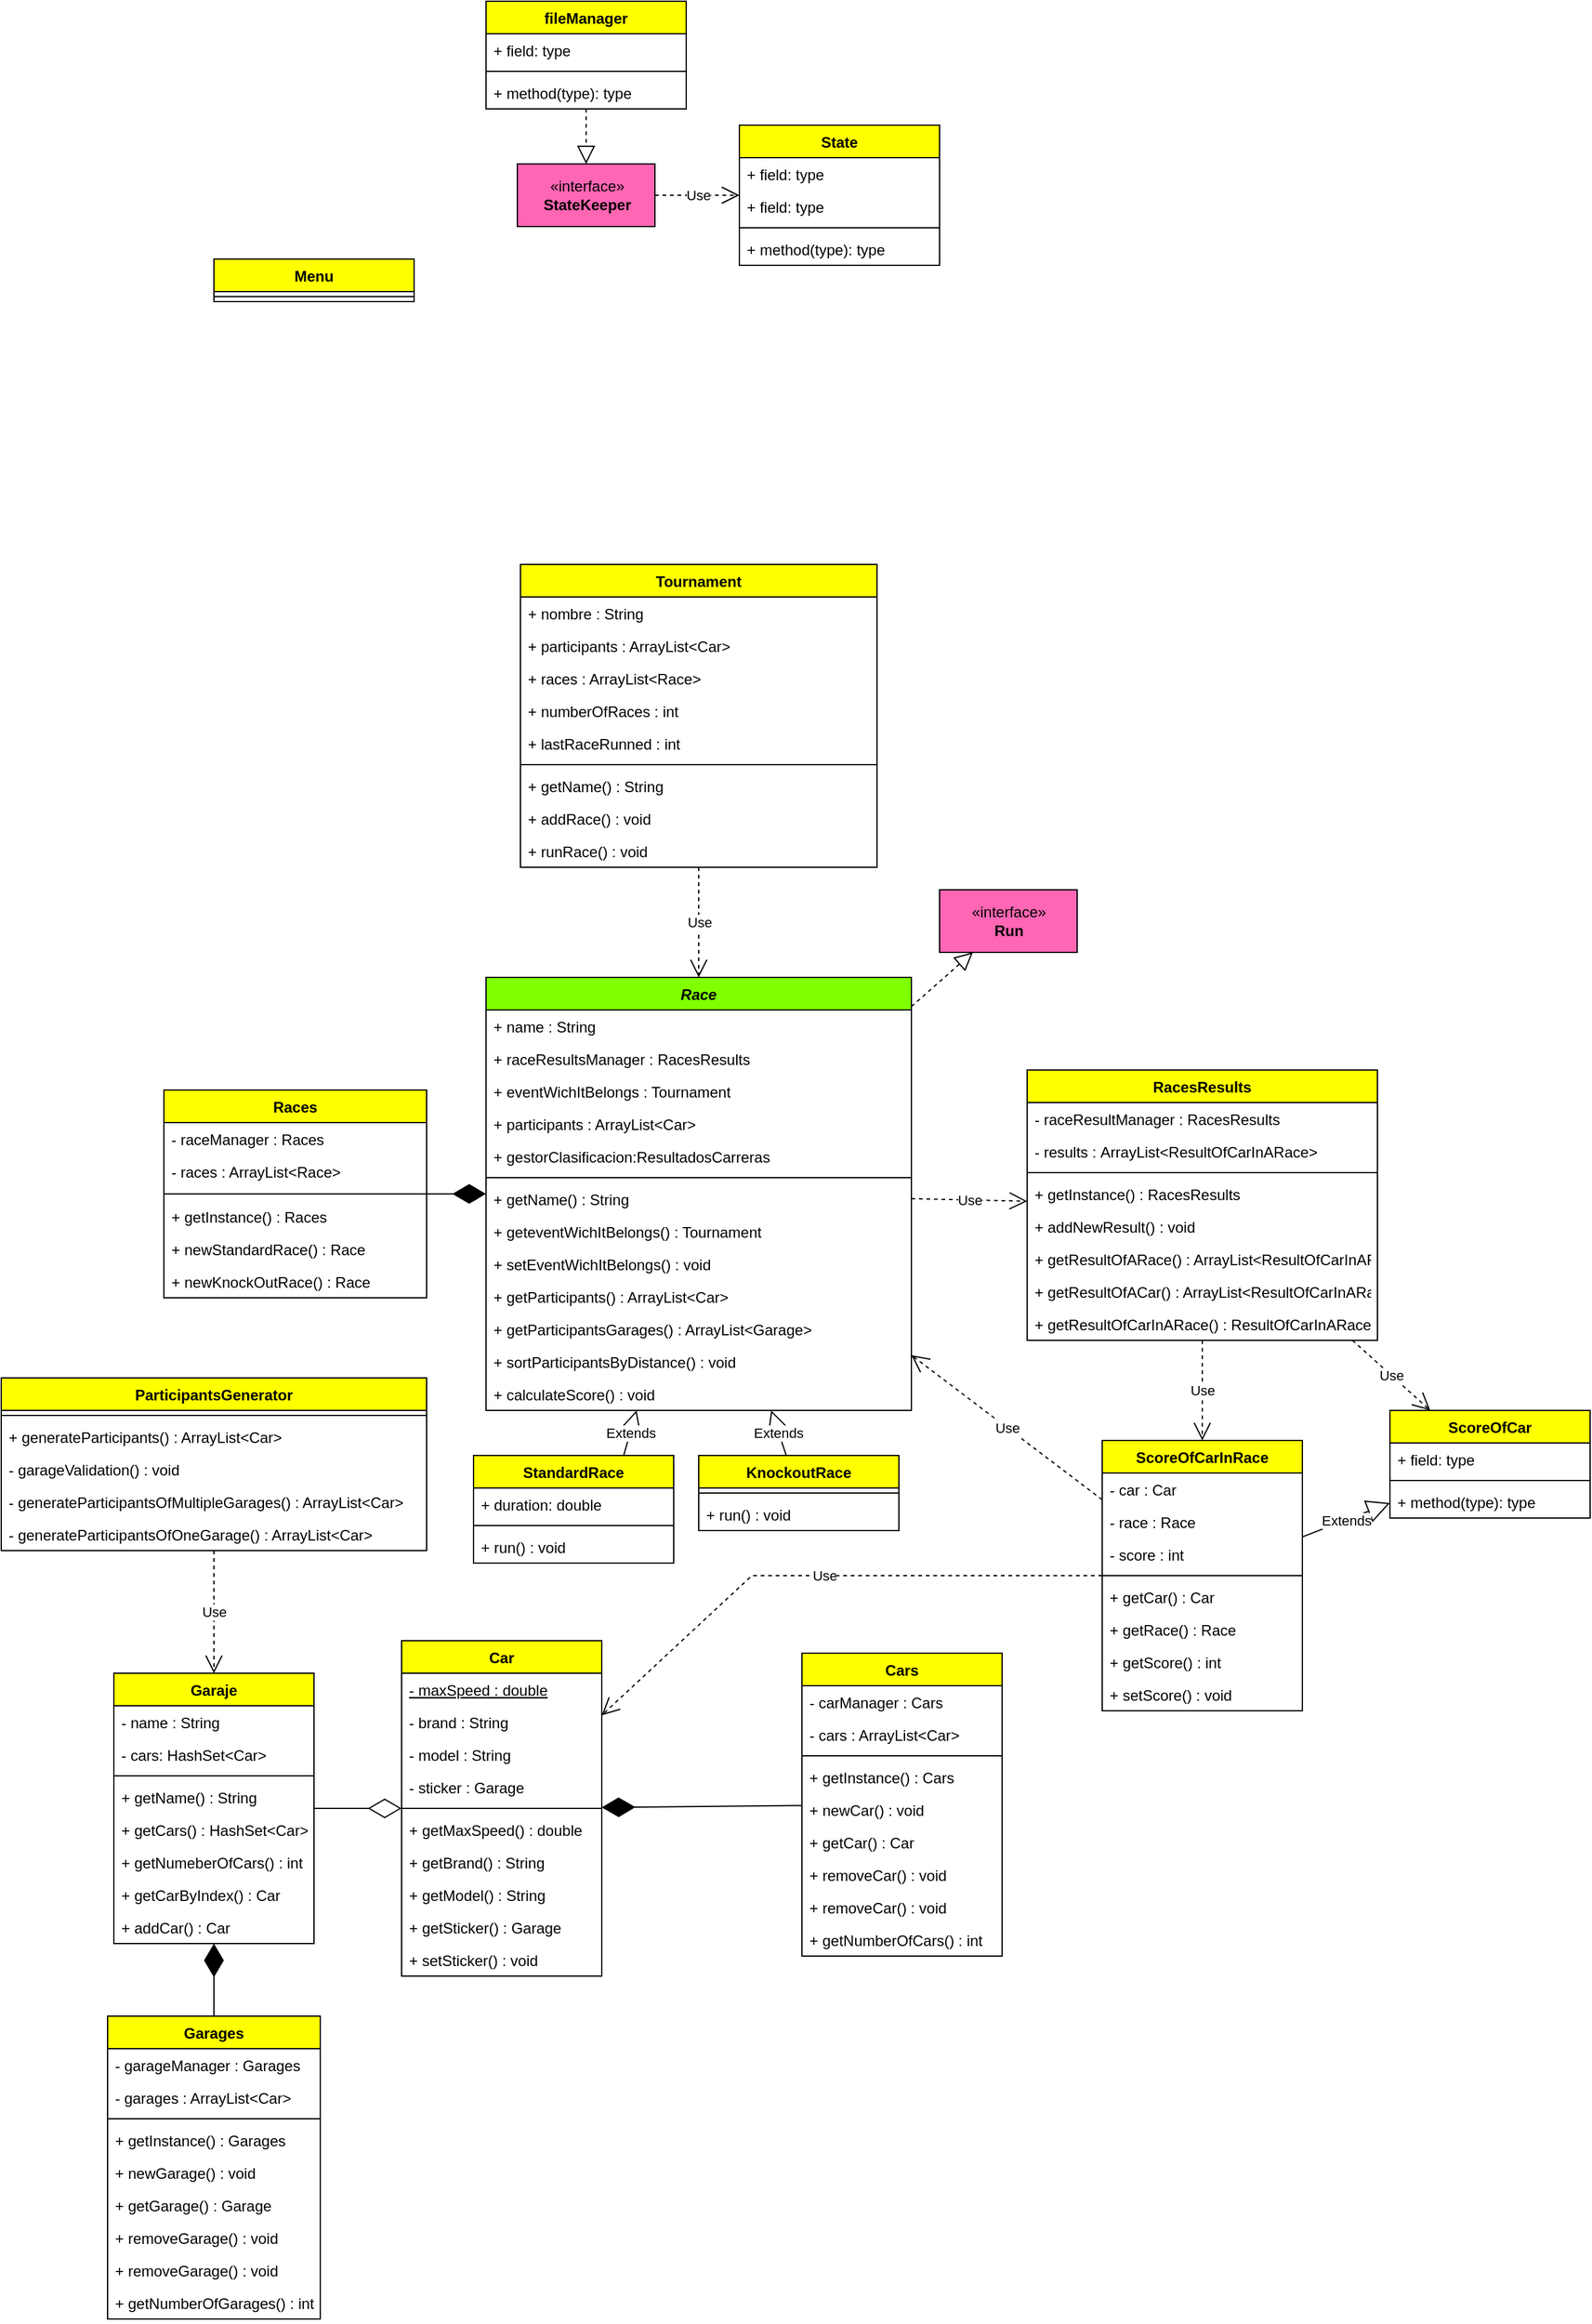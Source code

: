 <mxfile version="17.4.5" type="device"><diagram name="Page-1" id="9f46799a-70d6-7492-0946-bef42562c5a5"><mxGraphModel dx="3620" dy="1275" grid="1" gridSize="10" guides="1" tooltips="1" connect="1" arrows="1" fold="1" page="1" pageScale="1" pageWidth="850" pageHeight="1100" background="none" math="0" shadow="0"><root><mxCell id="0"/><mxCell id="1" parent="0"/><mxCell id="482I30e5uRCD9CE9yHYS-5" value="Car" style="swimlane;fontStyle=1;align=center;verticalAlign=top;childLayout=stackLayout;horizontal=1;startSize=26;horizontalStack=0;resizeParent=1;resizeParentMax=0;resizeLast=0;collapsible=1;marginBottom=0;fillColor=#FFFF00;" parent="1" vertex="1"><mxGeometry x="230" y="1340" width="160" height="268" as="geometry"/></mxCell><mxCell id="ZxIhWG7YRDOu6OJ5l4BX-40" value="- maxSpeed : double" style="text;strokeColor=none;fillColor=none;align=left;verticalAlign=top;spacingLeft=4;spacingRight=4;overflow=hidden;rotatable=0;points=[[0,0.5],[1,0.5]];portConstraint=eastwest;fontStyle=4" parent="482I30e5uRCD9CE9yHYS-5" vertex="1"><mxGeometry y="26" width="160" height="26" as="geometry"/></mxCell><mxCell id="482I30e5uRCD9CE9yHYS-6" value="- brand : String" style="text;strokeColor=none;fillColor=none;align=left;verticalAlign=top;spacingLeft=4;spacingRight=4;overflow=hidden;rotatable=0;points=[[0,0.5],[1,0.5]];portConstraint=eastwest;" parent="482I30e5uRCD9CE9yHYS-5" vertex="1"><mxGeometry y="52" width="160" height="26" as="geometry"/></mxCell><mxCell id="482I30e5uRCD9CE9yHYS-10" value="- model : String" style="text;strokeColor=none;fillColor=none;align=left;verticalAlign=top;spacingLeft=4;spacingRight=4;overflow=hidden;rotatable=0;points=[[0,0.5],[1,0.5]];portConstraint=eastwest;" parent="482I30e5uRCD9CE9yHYS-5" vertex="1"><mxGeometry y="78" width="160" height="26" as="geometry"/></mxCell><mxCell id="482I30e5uRCD9CE9yHYS-13" value="- sticker : Garage" style="text;strokeColor=none;fillColor=none;align=left;verticalAlign=top;spacingLeft=4;spacingRight=4;overflow=hidden;rotatable=0;points=[[0,0.5],[1,0.5]];portConstraint=eastwest;" parent="482I30e5uRCD9CE9yHYS-5" vertex="1"><mxGeometry y="104" width="160" height="26" as="geometry"/></mxCell><mxCell id="482I30e5uRCD9CE9yHYS-7" value="" style="line;strokeWidth=1;fillColor=none;align=left;verticalAlign=middle;spacingTop=-1;spacingLeft=3;spacingRight=3;rotatable=0;labelPosition=right;points=[];portConstraint=eastwest;" parent="482I30e5uRCD9CE9yHYS-5" vertex="1"><mxGeometry y="130" width="160" height="8" as="geometry"/></mxCell><mxCell id="482I30e5uRCD9CE9yHYS-8" value="+ getMaxSpeed() : double" style="text;strokeColor=none;fillColor=none;align=left;verticalAlign=top;spacingLeft=4;spacingRight=4;overflow=hidden;rotatable=0;points=[[0,0.5],[1,0.5]];portConstraint=eastwest;" parent="482I30e5uRCD9CE9yHYS-5" vertex="1"><mxGeometry y="138" width="160" height="26" as="geometry"/></mxCell><mxCell id="ZxIhWG7YRDOu6OJ5l4BX-43" value="+ getBrand() : String" style="text;strokeColor=none;fillColor=none;align=left;verticalAlign=top;spacingLeft=4;spacingRight=4;overflow=hidden;rotatable=0;points=[[0,0.5],[1,0.5]];portConstraint=eastwest;" parent="482I30e5uRCD9CE9yHYS-5" vertex="1"><mxGeometry y="164" width="160" height="26" as="geometry"/></mxCell><mxCell id="ZxIhWG7YRDOu6OJ5l4BX-44" value="+ getModel() : String" style="text;strokeColor=none;fillColor=none;align=left;verticalAlign=top;spacingLeft=4;spacingRight=4;overflow=hidden;rotatable=0;points=[[0,0.5],[1,0.5]];portConstraint=eastwest;" parent="482I30e5uRCD9CE9yHYS-5" vertex="1"><mxGeometry y="190" width="160" height="26" as="geometry"/></mxCell><mxCell id="ZxIhWG7YRDOu6OJ5l4BX-42" value="+ getSticker() : Garage" style="text;strokeColor=none;fillColor=none;align=left;verticalAlign=top;spacingLeft=4;spacingRight=4;overflow=hidden;rotatable=0;points=[[0,0.5],[1,0.5]];portConstraint=eastwest;" parent="482I30e5uRCD9CE9yHYS-5" vertex="1"><mxGeometry y="216" width="160" height="26" as="geometry"/></mxCell><mxCell id="ZxIhWG7YRDOu6OJ5l4BX-41" value="+ setSticker() : void" style="text;strokeColor=none;fillColor=none;align=left;verticalAlign=top;spacingLeft=4;spacingRight=4;overflow=hidden;rotatable=0;points=[[0,0.5],[1,0.5]];portConstraint=eastwest;" parent="482I30e5uRCD9CE9yHYS-5" vertex="1"><mxGeometry y="242" width="160" height="26" as="geometry"/></mxCell><mxCell id="482I30e5uRCD9CE9yHYS-14" value="Garaje" style="swimlane;fontStyle=1;align=center;verticalAlign=top;childLayout=stackLayout;horizontal=1;startSize=26;horizontalStack=0;resizeParent=1;resizeParentMax=0;resizeLast=0;collapsible=1;marginBottom=0;fillColor=#FFFF00;" parent="1" vertex="1"><mxGeometry y="1366" width="160" height="216" as="geometry"/></mxCell><mxCell id="482I30e5uRCD9CE9yHYS-15" value="- name : String" style="text;strokeColor=none;fillColor=none;align=left;verticalAlign=top;spacingLeft=4;spacingRight=4;overflow=hidden;rotatable=0;points=[[0,0.5],[1,0.5]];portConstraint=eastwest;" parent="482I30e5uRCD9CE9yHYS-14" vertex="1"><mxGeometry y="26" width="160" height="26" as="geometry"/></mxCell><mxCell id="482I30e5uRCD9CE9yHYS-18" value="- cars: HashSet&lt;Car&gt;" style="text;strokeColor=none;fillColor=none;align=left;verticalAlign=top;spacingLeft=4;spacingRight=4;overflow=hidden;rotatable=0;points=[[0,0.5],[1,0.5]];portConstraint=eastwest;" parent="482I30e5uRCD9CE9yHYS-14" vertex="1"><mxGeometry y="52" width="160" height="26" as="geometry"/></mxCell><mxCell id="482I30e5uRCD9CE9yHYS-16" value="" style="line;strokeWidth=1;fillColor=none;align=left;verticalAlign=middle;spacingTop=-1;spacingLeft=3;spacingRight=3;rotatable=0;labelPosition=right;points=[];portConstraint=eastwest;" parent="482I30e5uRCD9CE9yHYS-14" vertex="1"><mxGeometry y="78" width="160" height="8" as="geometry"/></mxCell><mxCell id="482I30e5uRCD9CE9yHYS-17" value="+ getName() : String" style="text;strokeColor=none;fillColor=none;align=left;verticalAlign=top;spacingLeft=4;spacingRight=4;overflow=hidden;rotatable=0;points=[[0,0.5],[1,0.5]];portConstraint=eastwest;" parent="482I30e5uRCD9CE9yHYS-14" vertex="1"><mxGeometry y="86" width="160" height="26" as="geometry"/></mxCell><mxCell id="ZxIhWG7YRDOu6OJ5l4BX-46" value="+ getCars() : HashSet&lt;Car&gt;" style="text;strokeColor=none;fillColor=none;align=left;verticalAlign=top;spacingLeft=4;spacingRight=4;overflow=hidden;rotatable=0;points=[[0,0.5],[1,0.5]];portConstraint=eastwest;" parent="482I30e5uRCD9CE9yHYS-14" vertex="1"><mxGeometry y="112" width="160" height="26" as="geometry"/></mxCell><mxCell id="ZxIhWG7YRDOu6OJ5l4BX-48" value="+ getNumeberOfCars() : int" style="text;strokeColor=none;fillColor=none;align=left;verticalAlign=top;spacingLeft=4;spacingRight=4;overflow=hidden;rotatable=0;points=[[0,0.5],[1,0.5]];portConstraint=eastwest;" parent="482I30e5uRCD9CE9yHYS-14" vertex="1"><mxGeometry y="138" width="160" height="26" as="geometry"/></mxCell><mxCell id="ZxIhWG7YRDOu6OJ5l4BX-47" value="+ getCarByIndex() : Car" style="text;strokeColor=none;fillColor=none;align=left;verticalAlign=top;spacingLeft=4;spacingRight=4;overflow=hidden;rotatable=0;points=[[0,0.5],[1,0.5]];portConstraint=eastwest;" parent="482I30e5uRCD9CE9yHYS-14" vertex="1"><mxGeometry y="164" width="160" height="26" as="geometry"/></mxCell><mxCell id="ZxIhWG7YRDOu6OJ5l4BX-45" value="+ addCar() : Car" style="text;strokeColor=none;fillColor=none;align=left;verticalAlign=top;spacingLeft=4;spacingRight=4;overflow=hidden;rotatable=0;points=[[0,0.5],[1,0.5]];portConstraint=eastwest;" parent="482I30e5uRCD9CE9yHYS-14" vertex="1"><mxGeometry y="190" width="160" height="26" as="geometry"/></mxCell><mxCell id="482I30e5uRCD9CE9yHYS-23" value="Tournament" style="swimlane;fontStyle=1;align=center;verticalAlign=top;childLayout=stackLayout;horizontal=1;startSize=26;horizontalStack=0;resizeParent=1;resizeParentMax=0;resizeLast=0;collapsible=1;marginBottom=0;fillColor=#FFFF00;" parent="1" vertex="1"><mxGeometry x="325" y="480" width="285" height="242" as="geometry"><mxRectangle x="170" y="300" width="70" height="26" as="alternateBounds"/></mxGeometry></mxCell><mxCell id="482I30e5uRCD9CE9yHYS-24" value="+ nombre : String" style="text;strokeColor=none;fillColor=none;align=left;verticalAlign=top;spacingLeft=4;spacingRight=4;overflow=hidden;rotatable=0;points=[[0,0.5],[1,0.5]];portConstraint=eastwest;" parent="482I30e5uRCD9CE9yHYS-23" vertex="1"><mxGeometry y="26" width="285" height="26" as="geometry"/></mxCell><mxCell id="F-Wqj-1XcZ0HgV9-wXlC-21" value="+ participants : ArrayList&lt;Car&gt;" style="text;strokeColor=none;fillColor=none;align=left;verticalAlign=top;spacingLeft=4;spacingRight=4;overflow=hidden;rotatable=0;points=[[0,0.5],[1,0.5]];portConstraint=eastwest;" parent="482I30e5uRCD9CE9yHYS-23" vertex="1"><mxGeometry y="52" width="285" height="26" as="geometry"/></mxCell><mxCell id="482I30e5uRCD9CE9yHYS-27" value="+ races : ArrayList&lt;Race&gt;" style="text;strokeColor=none;fillColor=none;align=left;verticalAlign=top;spacingLeft=4;spacingRight=4;overflow=hidden;rotatable=0;points=[[0,0.5],[1,0.5]];portConstraint=eastwest;" parent="482I30e5uRCD9CE9yHYS-23" vertex="1"><mxGeometry y="78" width="285" height="26" as="geometry"/></mxCell><mxCell id="482I30e5uRCD9CE9yHYS-36" value="+ numberOfRaces : int" style="text;strokeColor=none;fillColor=none;align=left;verticalAlign=top;spacingLeft=4;spacingRight=4;overflow=hidden;rotatable=0;points=[[0,0.5],[1,0.5]];portConstraint=eastwest;" parent="482I30e5uRCD9CE9yHYS-23" vertex="1"><mxGeometry y="104" width="285" height="26" as="geometry"/></mxCell><mxCell id="ZxIhWG7YRDOu6OJ5l4BX-8" value="+ lastRaceRunned : int" style="text;strokeColor=none;fillColor=none;align=left;verticalAlign=top;spacingLeft=4;spacingRight=4;overflow=hidden;rotatable=0;points=[[0,0.5],[1,0.5]];portConstraint=eastwest;" parent="482I30e5uRCD9CE9yHYS-23" vertex="1"><mxGeometry y="130" width="285" height="26" as="geometry"/></mxCell><mxCell id="482I30e5uRCD9CE9yHYS-25" value="" style="line;strokeWidth=1;fillColor=none;align=left;verticalAlign=middle;spacingTop=-1;spacingLeft=3;spacingRight=3;rotatable=0;labelPosition=right;points=[];portConstraint=eastwest;" parent="482I30e5uRCD9CE9yHYS-23" vertex="1"><mxGeometry y="156" width="285" height="8" as="geometry"/></mxCell><mxCell id="482I30e5uRCD9CE9yHYS-26" value="+ getName() : String" style="text;strokeColor=none;fillColor=none;align=left;verticalAlign=top;spacingLeft=4;spacingRight=4;overflow=hidden;rotatable=0;points=[[0,0.5],[1,0.5]];portConstraint=eastwest;" parent="482I30e5uRCD9CE9yHYS-23" vertex="1"><mxGeometry y="164" width="285" height="26" as="geometry"/></mxCell><mxCell id="ZxIhWG7YRDOu6OJ5l4BX-4" value="+ addRace() : void" style="text;strokeColor=none;fillColor=none;align=left;verticalAlign=top;spacingLeft=4;spacingRight=4;overflow=hidden;rotatable=0;points=[[0,0.5],[1,0.5]];portConstraint=eastwest;" parent="482I30e5uRCD9CE9yHYS-23" vertex="1"><mxGeometry y="190" width="285" height="26" as="geometry"/></mxCell><mxCell id="ZxIhWG7YRDOu6OJ5l4BX-5" value="+ runRace() : void" style="text;strokeColor=none;fillColor=none;align=left;verticalAlign=top;spacingLeft=4;spacingRight=4;overflow=hidden;rotatable=0;points=[[0,0.5],[1,0.5]];portConstraint=eastwest;" parent="482I30e5uRCD9CE9yHYS-23" vertex="1"><mxGeometry y="216" width="285" height="26" as="geometry"/></mxCell><mxCell id="482I30e5uRCD9CE9yHYS-31" value="" style="endArrow=diamondThin;endFill=0;endSize=24;html=1;rounded=0;" parent="1" source="482I30e5uRCD9CE9yHYS-14" target="482I30e5uRCD9CE9yHYS-5" edge="1"><mxGeometry width="160" relative="1" as="geometry"><mxPoint x="185" y="1364" as="sourcePoint"/><mxPoint x="345" y="1364" as="targetPoint"/></mxGeometry></mxCell><mxCell id="482I30e5uRCD9CE9yHYS-32" value="Race" style="swimlane;fontStyle=3;align=center;verticalAlign=top;childLayout=stackLayout;horizontal=1;startSize=26;horizontalStack=0;resizeParent=1;resizeParentMax=0;resizeLast=0;collapsible=1;marginBottom=0;fillColor=#80FF00;" parent="1" vertex="1"><mxGeometry x="297.5" y="810" width="340" height="346" as="geometry"/></mxCell><mxCell id="482I30e5uRCD9CE9yHYS-33" value="+ name : String" style="text;strokeColor=none;fillColor=none;align=left;verticalAlign=top;spacingLeft=4;spacingRight=4;overflow=hidden;rotatable=0;points=[[0,0.5],[1,0.5]];portConstraint=eastwest;" parent="482I30e5uRCD9CE9yHYS-32" vertex="1"><mxGeometry y="26" width="340" height="26" as="geometry"/></mxCell><mxCell id="ZxIhWG7YRDOu6OJ5l4BX-10" value="+ raceResultsManager : RacesResults" style="text;strokeColor=none;fillColor=none;align=left;verticalAlign=top;spacingLeft=4;spacingRight=4;overflow=hidden;rotatable=0;points=[[0,0.5],[1,0.5]];portConstraint=eastwest;" parent="482I30e5uRCD9CE9yHYS-32" vertex="1"><mxGeometry y="52" width="340" height="26" as="geometry"/></mxCell><mxCell id="F-Wqj-1XcZ0HgV9-wXlC-32" value="+ eventWichItBelongs : Tournament" style="text;strokeColor=none;fillColor=none;align=left;verticalAlign=top;spacingLeft=4;spacingRight=4;overflow=hidden;rotatable=0;points=[[0,0.5],[1,0.5]];portConstraint=eastwest;" parent="482I30e5uRCD9CE9yHYS-32" vertex="1"><mxGeometry y="78" width="340" height="26" as="geometry"/></mxCell><mxCell id="ZxIhWG7YRDOu6OJ5l4BX-9" value="+ participants : ArrayList&lt;Car&gt;" style="text;strokeColor=none;fillColor=none;align=left;verticalAlign=top;spacingLeft=4;spacingRight=4;overflow=hidden;rotatable=0;points=[[0,0.5],[1,0.5]];portConstraint=eastwest;" parent="482I30e5uRCD9CE9yHYS-32" vertex="1"><mxGeometry y="104" width="340" height="26" as="geometry"/></mxCell><mxCell id="482I30e5uRCD9CE9yHYS-38" value="+ gestorClasificacion:ResultadosCarreras" style="text;strokeColor=none;fillColor=none;align=left;verticalAlign=top;spacingLeft=4;spacingRight=4;overflow=hidden;rotatable=0;points=[[0,0.5],[1,0.5]];portConstraint=eastwest;" parent="482I30e5uRCD9CE9yHYS-32" vertex="1"><mxGeometry y="130" width="340" height="26" as="geometry"/></mxCell><mxCell id="482I30e5uRCD9CE9yHYS-34" value="" style="line;strokeWidth=1;fillColor=none;align=left;verticalAlign=middle;spacingTop=-1;spacingLeft=3;spacingRight=3;rotatable=0;labelPosition=right;points=[];portConstraint=eastwest;" parent="482I30e5uRCD9CE9yHYS-32" vertex="1"><mxGeometry y="156" width="340" height="8" as="geometry"/></mxCell><mxCell id="ZxIhWG7YRDOu6OJ5l4BX-15" value="+ getName() : String" style="text;strokeColor=none;fillColor=none;align=left;verticalAlign=top;spacingLeft=4;spacingRight=4;overflow=hidden;rotatable=0;points=[[0,0.5],[1,0.5]];portConstraint=eastwest;" parent="482I30e5uRCD9CE9yHYS-32" vertex="1"><mxGeometry y="164" width="340" height="26" as="geometry"/></mxCell><mxCell id="482I30e5uRCD9CE9yHYS-35" value="+ geteventWichItBelongs() : Tournament" style="text;strokeColor=none;fillColor=none;align=left;verticalAlign=top;spacingLeft=4;spacingRight=4;overflow=hidden;rotatable=0;points=[[0,0.5],[1,0.5]];portConstraint=eastwest;" parent="482I30e5uRCD9CE9yHYS-32" vertex="1"><mxGeometry y="190" width="340" height="26" as="geometry"/></mxCell><mxCell id="ZxIhWG7YRDOu6OJ5l4BX-14" value="+ setEventWichItBelongs() : void" style="text;strokeColor=none;fillColor=none;align=left;verticalAlign=top;spacingLeft=4;spacingRight=4;overflow=hidden;rotatable=0;points=[[0,0.5],[1,0.5]];portConstraint=eastwest;" parent="482I30e5uRCD9CE9yHYS-32" vertex="1"><mxGeometry y="216" width="340" height="26" as="geometry"/></mxCell><mxCell id="Mdgu1siWDyCMY9cwynAu-4" value="+ getParticipants() : ArrayList&lt;Car&gt;" style="text;strokeColor=none;fillColor=none;align=left;verticalAlign=top;spacingLeft=4;spacingRight=4;overflow=hidden;rotatable=0;points=[[0,0.5],[1,0.5]];portConstraint=eastwest;" parent="482I30e5uRCD9CE9yHYS-32" vertex="1"><mxGeometry y="242" width="340" height="26" as="geometry"/></mxCell><mxCell id="ZxIhWG7YRDOu6OJ5l4BX-13" value="+ getParticipantsGarages() : ArrayList&lt;Garage&gt;" style="text;strokeColor=none;fillColor=none;align=left;verticalAlign=top;spacingLeft=4;spacingRight=4;overflow=hidden;rotatable=0;points=[[0,0.5],[1,0.5]];portConstraint=eastwest;" parent="482I30e5uRCD9CE9yHYS-32" vertex="1"><mxGeometry y="268" width="340" height="26" as="geometry"/></mxCell><mxCell id="ejD7JWQBDg0ydVt0b9R--1" value="+ sortParticipantsByDistance() : void" style="text;strokeColor=none;fillColor=none;align=left;verticalAlign=top;spacingLeft=4;spacingRight=4;overflow=hidden;rotatable=0;points=[[0,0.5],[1,0.5]];portConstraint=eastwest;" parent="482I30e5uRCD9CE9yHYS-32" vertex="1"><mxGeometry y="294" width="340" height="26" as="geometry"/></mxCell><mxCell id="ejD7JWQBDg0ydVt0b9R--2" value="+ calculateScore() : void" style="text;strokeColor=none;fillColor=none;align=left;verticalAlign=top;spacingLeft=4;spacingRight=4;overflow=hidden;rotatable=0;points=[[0,0.5],[1,0.5]];portConstraint=eastwest;" parent="482I30e5uRCD9CE9yHYS-32" vertex="1"><mxGeometry y="320" width="340" height="26" as="geometry"/></mxCell><mxCell id="482I30e5uRCD9CE9yHYS-59" value="«interface»&lt;br&gt;&lt;b&gt;StateKeeper&lt;/b&gt;" style="html=1;fillColor=#FF66B3;" parent="1" vertex="1"><mxGeometry x="322.5" y="160" width="110" height="50" as="geometry"/></mxCell><mxCell id="482I30e5uRCD9CE9yHYS-64" value="fileManager" style="swimlane;fontStyle=1;align=center;verticalAlign=top;childLayout=stackLayout;horizontal=1;startSize=26;horizontalStack=0;resizeParent=1;resizeParentMax=0;resizeLast=0;collapsible=1;marginBottom=0;fillColor=#FFFF00;" parent="1" vertex="1"><mxGeometry x="297.5" y="30" width="160" height="86" as="geometry"/></mxCell><mxCell id="482I30e5uRCD9CE9yHYS-65" value="+ field: type" style="text;strokeColor=none;fillColor=none;align=left;verticalAlign=top;spacingLeft=4;spacingRight=4;overflow=hidden;rotatable=0;points=[[0,0.5],[1,0.5]];portConstraint=eastwest;" parent="482I30e5uRCD9CE9yHYS-64" vertex="1"><mxGeometry y="26" width="160" height="26" as="geometry"/></mxCell><mxCell id="482I30e5uRCD9CE9yHYS-66" value="" style="line;strokeWidth=1;fillColor=none;align=left;verticalAlign=middle;spacingTop=-1;spacingLeft=3;spacingRight=3;rotatable=0;labelPosition=right;points=[];portConstraint=eastwest;" parent="482I30e5uRCD9CE9yHYS-64" vertex="1"><mxGeometry y="52" width="160" height="8" as="geometry"/></mxCell><mxCell id="482I30e5uRCD9CE9yHYS-67" value="+ method(type): type" style="text;strokeColor=none;fillColor=none;align=left;verticalAlign=top;spacingLeft=4;spacingRight=4;overflow=hidden;rotatable=0;points=[[0,0.5],[1,0.5]];portConstraint=eastwest;" parent="482I30e5uRCD9CE9yHYS-64" vertex="1"><mxGeometry y="60" width="160" height="26" as="geometry"/></mxCell><mxCell id="482I30e5uRCD9CE9yHYS-80" value="KnockoutRace" style="swimlane;fontStyle=1;align=center;verticalAlign=top;childLayout=stackLayout;horizontal=1;startSize=26;horizontalStack=0;resizeParent=1;resizeParentMax=0;resizeLast=0;collapsible=1;marginBottom=0;fillColor=#FFFF00;" parent="1" vertex="1"><mxGeometry x="467.5" y="1192" width="160" height="60" as="geometry"/></mxCell><mxCell id="482I30e5uRCD9CE9yHYS-82" value="" style="line;strokeWidth=1;fillColor=none;align=left;verticalAlign=middle;spacingTop=-1;spacingLeft=3;spacingRight=3;rotatable=0;labelPosition=right;points=[];portConstraint=eastwest;" parent="482I30e5uRCD9CE9yHYS-80" vertex="1"><mxGeometry y="26" width="160" height="8" as="geometry"/></mxCell><mxCell id="482I30e5uRCD9CE9yHYS-92" value="+ run() : void" style="text;strokeColor=none;fillColor=none;align=left;verticalAlign=top;spacingLeft=4;spacingRight=4;overflow=hidden;rotatable=0;points=[[0,0.5],[1,0.5]];portConstraint=eastwest;" parent="482I30e5uRCD9CE9yHYS-80" vertex="1"><mxGeometry y="34" width="160" height="26" as="geometry"/></mxCell><mxCell id="482I30e5uRCD9CE9yHYS-84" value="StandardRace" style="swimlane;fontStyle=1;align=center;verticalAlign=top;childLayout=stackLayout;horizontal=1;startSize=26;horizontalStack=0;resizeParent=1;resizeParentMax=0;resizeLast=0;collapsible=1;marginBottom=0;fillColor=#FFFF00;" parent="1" vertex="1"><mxGeometry x="287.5" y="1192" width="160" height="86" as="geometry"/></mxCell><mxCell id="ZxIhWG7YRDOu6OJ5l4BX-16" value="+ duration: double" style="text;strokeColor=none;fillColor=none;align=left;verticalAlign=top;spacingLeft=4;spacingRight=4;overflow=hidden;rotatable=0;points=[[0,0.5],[1,0.5]];portConstraint=eastwest;" parent="482I30e5uRCD9CE9yHYS-84" vertex="1"><mxGeometry y="26" width="160" height="26" as="geometry"/></mxCell><mxCell id="482I30e5uRCD9CE9yHYS-86" value="" style="line;strokeWidth=1;fillColor=none;align=left;verticalAlign=middle;spacingTop=-1;spacingLeft=3;spacingRight=3;rotatable=0;labelPosition=right;points=[];portConstraint=eastwest;" parent="482I30e5uRCD9CE9yHYS-84" vertex="1"><mxGeometry y="52" width="160" height="8" as="geometry"/></mxCell><mxCell id="482I30e5uRCD9CE9yHYS-91" value="+ run() : void" style="text;strokeColor=none;fillColor=none;align=left;verticalAlign=top;spacingLeft=4;spacingRight=4;overflow=hidden;rotatable=0;points=[[0,0.5],[1,0.5]];portConstraint=eastwest;" parent="482I30e5uRCD9CE9yHYS-84" vertex="1"><mxGeometry y="60" width="160" height="26" as="geometry"/></mxCell><mxCell id="482I30e5uRCD9CE9yHYS-88" value="Extends" style="endArrow=block;endSize=16;endFill=0;html=1;rounded=0;exitX=0.75;exitY=0;exitDx=0;exitDy=0;" parent="1" source="482I30e5uRCD9CE9yHYS-84" target="482I30e5uRCD9CE9yHYS-32" edge="1"><mxGeometry width="160" relative="1" as="geometry"><mxPoint x="605" y="1332" as="sourcePoint"/><mxPoint x="390.5" y="1180" as="targetPoint"/></mxGeometry></mxCell><mxCell id="482I30e5uRCD9CE9yHYS-89" value="Extends" style="endArrow=block;endSize=16;endFill=0;html=1;rounded=0;" parent="1" source="482I30e5uRCD9CE9yHYS-80" target="482I30e5uRCD9CE9yHYS-32" edge="1"><mxGeometry width="160" relative="1" as="geometry"><mxPoint x="275" y="1292" as="sourcePoint"/><mxPoint x="501.2" y="1180" as="targetPoint"/></mxGeometry></mxCell><mxCell id="vS4q9iZGlOzv-MS9dgwE-6" value="State" style="swimlane;fontStyle=1;align=center;verticalAlign=top;childLayout=stackLayout;horizontal=1;startSize=26;horizontalStack=0;resizeParent=1;resizeParentMax=0;resizeLast=0;collapsible=1;marginBottom=0;fillColor=#FFFF00;" parent="1" vertex="1"><mxGeometry x="500" y="129" width="160" height="112" as="geometry"/></mxCell><mxCell id="ZGBHu38w_hIntVFxryoR-3" value="+ field: type" style="text;strokeColor=none;fillColor=none;align=left;verticalAlign=top;spacingLeft=4;spacingRight=4;overflow=hidden;rotatable=0;points=[[0,0.5],[1,0.5]];portConstraint=eastwest;" parent="vS4q9iZGlOzv-MS9dgwE-6" vertex="1"><mxGeometry y="26" width="160" height="26" as="geometry"/></mxCell><mxCell id="vS4q9iZGlOzv-MS9dgwE-7" value="+ field: type" style="text;strokeColor=none;fillColor=none;align=left;verticalAlign=top;spacingLeft=4;spacingRight=4;overflow=hidden;rotatable=0;points=[[0,0.5],[1,0.5]];portConstraint=eastwest;" parent="vS4q9iZGlOzv-MS9dgwE-6" vertex="1"><mxGeometry y="52" width="160" height="26" as="geometry"/></mxCell><mxCell id="vS4q9iZGlOzv-MS9dgwE-8" value="" style="line;strokeWidth=1;fillColor=none;align=left;verticalAlign=middle;spacingTop=-1;spacingLeft=3;spacingRight=3;rotatable=0;labelPosition=right;points=[];portConstraint=eastwest;" parent="vS4q9iZGlOzv-MS9dgwE-6" vertex="1"><mxGeometry y="78" width="160" height="8" as="geometry"/></mxCell><mxCell id="vS4q9iZGlOzv-MS9dgwE-9" value="+ method(type): type" style="text;strokeColor=none;fillColor=none;align=left;verticalAlign=top;spacingLeft=4;spacingRight=4;overflow=hidden;rotatable=0;points=[[0,0.5],[1,0.5]];portConstraint=eastwest;" parent="vS4q9iZGlOzv-MS9dgwE-6" vertex="1"><mxGeometry y="86" width="160" height="26" as="geometry"/></mxCell><mxCell id="vS4q9iZGlOzv-MS9dgwE-13" value="Use" style="endArrow=open;endSize=12;dashed=1;html=1;rounded=0;" parent="1" source="482I30e5uRCD9CE9yHYS-59" target="vS4q9iZGlOzv-MS9dgwE-6" edge="1"><mxGeometry width="160" relative="1" as="geometry"><mxPoint x="367.5" y="210" as="sourcePoint"/><mxPoint x="417.5" y="90" as="targetPoint"/></mxGeometry></mxCell><mxCell id="Mdgu1siWDyCMY9cwynAu-24" value="ParticipantsGenerator" style="swimlane;fontStyle=1;align=center;verticalAlign=top;childLayout=stackLayout;horizontal=1;startSize=26;horizontalStack=0;resizeParent=1;resizeParentMax=0;resizeLast=0;collapsible=1;marginBottom=0;fillColor=#FFFF00;" parent="1" vertex="1"><mxGeometry x="-90" y="1130" width="340" height="138" as="geometry"/></mxCell><mxCell id="Mdgu1siWDyCMY9cwynAu-26" value="" style="line;strokeWidth=1;fillColor=none;align=left;verticalAlign=middle;spacingTop=-1;spacingLeft=3;spacingRight=3;rotatable=0;labelPosition=right;points=[];portConstraint=eastwest;" parent="Mdgu1siWDyCMY9cwynAu-24" vertex="1"><mxGeometry y="26" width="340" height="8" as="geometry"/></mxCell><mxCell id="Mdgu1siWDyCMY9cwynAu-27" value="+ generateParticipants() : ArrayList&lt;Car&gt;" style="text;strokeColor=none;fillColor=none;align=left;verticalAlign=top;spacingLeft=4;spacingRight=4;overflow=hidden;rotatable=0;points=[[0,0.5],[1,0.5]];portConstraint=eastwest;" parent="Mdgu1siWDyCMY9cwynAu-24" vertex="1"><mxGeometry y="34" width="340" height="26" as="geometry"/></mxCell><mxCell id="ZxIhWG7YRDOu6OJ5l4BX-64" value="- garageValidation() : void" style="text;strokeColor=none;fillColor=none;align=left;verticalAlign=top;spacingLeft=4;spacingRight=4;overflow=hidden;rotatable=0;points=[[0,0.5],[1,0.5]];portConstraint=eastwest;" parent="Mdgu1siWDyCMY9cwynAu-24" vertex="1"><mxGeometry y="60" width="340" height="26" as="geometry"/></mxCell><mxCell id="ZxIhWG7YRDOu6OJ5l4BX-67" value="- generateParticipantsOfMultipleGarages() : ArrayList&lt;Car&gt;" style="text;strokeColor=none;fillColor=none;align=left;verticalAlign=top;spacingLeft=4;spacingRight=4;overflow=hidden;rotatable=0;points=[[0,0.5],[1,0.5]];portConstraint=eastwest;" parent="Mdgu1siWDyCMY9cwynAu-24" vertex="1"><mxGeometry y="86" width="340" height="26" as="geometry"/></mxCell><mxCell id="ZxIhWG7YRDOu6OJ5l4BX-68" value="- generateParticipantsOfOneGarage() : ArrayList&lt;Car&gt;" style="text;strokeColor=none;fillColor=none;align=left;verticalAlign=top;spacingLeft=4;spacingRight=4;overflow=hidden;rotatable=0;points=[[0,0.5],[1,0.5]];portConstraint=eastwest;" parent="Mdgu1siWDyCMY9cwynAu-24" vertex="1"><mxGeometry y="112" width="340" height="26" as="geometry"/></mxCell><mxCell id="Mdgu1siWDyCMY9cwynAu-30" value="Use" style="endArrow=open;endSize=12;dashed=1;html=1;rounded=0;" parent="1" source="Mdgu1siWDyCMY9cwynAu-24" target="482I30e5uRCD9CE9yHYS-14" edge="1"><mxGeometry width="160" relative="1" as="geometry"><mxPoint x="432.6" y="732" as="sourcePoint"/><mxPoint x="569.12" y="812" as="targetPoint"/></mxGeometry></mxCell><mxCell id="Mdgu1siWDyCMY9cwynAu-31" value="«interface»&lt;br&gt;&lt;b&gt;Run&lt;br&gt;&lt;/b&gt;" style="html=1;fillColor=#FF66B3;" parent="1" vertex="1"><mxGeometry x="660" y="740" width="110" height="50" as="geometry"/></mxCell><mxCell id="Mdgu1siWDyCMY9cwynAu-32" value="" style="endArrow=block;dashed=1;endFill=0;endSize=12;html=1;rounded=0;" parent="1" source="482I30e5uRCD9CE9yHYS-32" target="Mdgu1siWDyCMY9cwynAu-31" edge="1"><mxGeometry width="160" relative="1" as="geometry"><mxPoint x="-87.5" y="884" as="sourcePoint"/><mxPoint x="72.5" y="884" as="targetPoint"/></mxGeometry></mxCell><mxCell id="Mdgu1siWDyCMY9cwynAu-37" value="Cars" style="swimlane;fontStyle=1;align=center;verticalAlign=top;childLayout=stackLayout;horizontal=1;startSize=26;horizontalStack=0;resizeParent=1;resizeParentMax=0;resizeLast=0;collapsible=1;marginBottom=0;fillColor=#FFFF00;" parent="1" vertex="1"><mxGeometry x="550" y="1350" width="160" height="242" as="geometry"/></mxCell><mxCell id="Mdgu1siWDyCMY9cwynAu-38" value="- carManager : Cars" style="text;strokeColor=none;fillColor=none;align=left;verticalAlign=top;spacingLeft=4;spacingRight=4;overflow=hidden;rotatable=0;points=[[0,0.5],[1,0.5]];portConstraint=eastwest;" parent="Mdgu1siWDyCMY9cwynAu-37" vertex="1"><mxGeometry y="26" width="160" height="26" as="geometry"/></mxCell><mxCell id="ZxIhWG7YRDOu6OJ5l4BX-29" value="- cars : ArrayList&lt;Car&gt;" style="text;strokeColor=none;fillColor=none;align=left;verticalAlign=top;spacingLeft=4;spacingRight=4;overflow=hidden;rotatable=0;points=[[0,0.5],[1,0.5]];portConstraint=eastwest;" parent="Mdgu1siWDyCMY9cwynAu-37" vertex="1"><mxGeometry y="52" width="160" height="26" as="geometry"/></mxCell><mxCell id="Mdgu1siWDyCMY9cwynAu-39" value="" style="line;strokeWidth=1;fillColor=none;align=left;verticalAlign=middle;spacingTop=-1;spacingLeft=3;spacingRight=3;rotatable=0;labelPosition=right;points=[];portConstraint=eastwest;" parent="Mdgu1siWDyCMY9cwynAu-37" vertex="1"><mxGeometry y="78" width="160" height="8" as="geometry"/></mxCell><mxCell id="Mdgu1siWDyCMY9cwynAu-40" value="+ getInstance() : Cars" style="text;strokeColor=none;fillColor=none;align=left;verticalAlign=top;spacingLeft=4;spacingRight=4;overflow=hidden;rotatable=0;points=[[0,0.5],[1,0.5]];portConstraint=eastwest;" parent="Mdgu1siWDyCMY9cwynAu-37" vertex="1"><mxGeometry y="86" width="160" height="26" as="geometry"/></mxCell><mxCell id="ZxIhWG7YRDOu6OJ5l4BX-37" value="+ newCar() : void" style="text;strokeColor=none;fillColor=none;align=left;verticalAlign=top;spacingLeft=4;spacingRight=4;overflow=hidden;rotatable=0;points=[[0,0.5],[1,0.5]];portConstraint=eastwest;" parent="Mdgu1siWDyCMY9cwynAu-37" vertex="1"><mxGeometry y="112" width="160" height="26" as="geometry"/></mxCell><mxCell id="ZxIhWG7YRDOu6OJ5l4BX-39" value="+ getCar() : Car" style="text;strokeColor=none;fillColor=none;align=left;verticalAlign=top;spacingLeft=4;spacingRight=4;overflow=hidden;rotatable=0;points=[[0,0.5],[1,0.5]];portConstraint=eastwest;" parent="Mdgu1siWDyCMY9cwynAu-37" vertex="1"><mxGeometry y="138" width="160" height="26" as="geometry"/></mxCell><mxCell id="ZxIhWG7YRDOu6OJ5l4BX-38" value="+ removeCar() : void" style="text;strokeColor=none;fillColor=none;align=left;verticalAlign=top;spacingLeft=4;spacingRight=4;overflow=hidden;rotatable=0;points=[[0,0.5],[1,0.5]];portConstraint=eastwest;" parent="Mdgu1siWDyCMY9cwynAu-37" vertex="1"><mxGeometry y="164" width="160" height="26" as="geometry"/></mxCell><mxCell id="ZxIhWG7YRDOu6OJ5l4BX-36" value="+ removeCar() : void" style="text;strokeColor=none;fillColor=none;align=left;verticalAlign=top;spacingLeft=4;spacingRight=4;overflow=hidden;rotatable=0;points=[[0,0.5],[1,0.5]];portConstraint=eastwest;" parent="Mdgu1siWDyCMY9cwynAu-37" vertex="1"><mxGeometry y="190" width="160" height="26" as="geometry"/></mxCell><mxCell id="ZxIhWG7YRDOu6OJ5l4BX-35" value="+ getNumberOfCars() : int" style="text;strokeColor=none;fillColor=none;align=left;verticalAlign=top;spacingLeft=4;spacingRight=4;overflow=hidden;rotatable=0;points=[[0,0.5],[1,0.5]];portConstraint=eastwest;" parent="Mdgu1siWDyCMY9cwynAu-37" vertex="1"><mxGeometry y="216" width="160" height="26" as="geometry"/></mxCell><mxCell id="Mdgu1siWDyCMY9cwynAu-48" value="" style="endArrow=diamondThin;endFill=1;endSize=24;html=1;rounded=0;" parent="1" source="Mdgu1siWDyCMY9cwynAu-37" target="482I30e5uRCD9CE9yHYS-5" edge="1"><mxGeometry width="160" relative="1" as="geometry"><mxPoint x="665" y="1222" as="sourcePoint"/><mxPoint x="195.0" y="1447" as="targetPoint"/></mxGeometry></mxCell><mxCell id="Mdgu1siWDyCMY9cwynAu-53" value="Menu" style="swimlane;fontStyle=1;align=center;verticalAlign=top;childLayout=stackLayout;horizontal=1;startSize=26;horizontalStack=0;resizeParent=1;resizeParentMax=0;resizeLast=0;collapsible=1;marginBottom=0;fillColor=#FFFF00;" parent="1" vertex="1"><mxGeometry x="80" y="236" width="160" height="34" as="geometry"/></mxCell><mxCell id="Mdgu1siWDyCMY9cwynAu-55" value="" style="line;strokeWidth=1;fillColor=none;align=left;verticalAlign=middle;spacingTop=-1;spacingLeft=3;spacingRight=3;rotatable=0;labelPosition=right;points=[];portConstraint=eastwest;" parent="Mdgu1siWDyCMY9cwynAu-53" vertex="1"><mxGeometry y="26" width="160" height="8" as="geometry"/></mxCell><mxCell id="F-Wqj-1XcZ0HgV9-wXlC-3" value="ScoreOfCarInRace" style="swimlane;fontStyle=1;align=center;verticalAlign=top;childLayout=stackLayout;horizontal=1;startSize=26;horizontalStack=0;resizeParent=1;resizeParentMax=0;resizeLast=0;collapsible=1;marginBottom=0;fillColor=#FFFF00;" parent="1" vertex="1"><mxGeometry x="790" y="1180" width="160" height="216" as="geometry"/></mxCell><mxCell id="F-Wqj-1XcZ0HgV9-wXlC-4" value="- car : Car" style="text;strokeColor=none;fillColor=none;align=left;verticalAlign=top;spacingLeft=4;spacingRight=4;overflow=hidden;rotatable=0;points=[[0,0.5],[1,0.5]];portConstraint=eastwest;" parent="F-Wqj-1XcZ0HgV9-wXlC-3" vertex="1"><mxGeometry y="26" width="160" height="26" as="geometry"/></mxCell><mxCell id="F-Wqj-1XcZ0HgV9-wXlC-11" value="- race : Race" style="text;strokeColor=none;fillColor=none;align=left;verticalAlign=top;spacingLeft=4;spacingRight=4;overflow=hidden;rotatable=0;points=[[0,0.5],[1,0.5]];portConstraint=eastwest;" parent="F-Wqj-1XcZ0HgV9-wXlC-3" vertex="1"><mxGeometry y="52" width="160" height="26" as="geometry"/></mxCell><mxCell id="F-Wqj-1XcZ0HgV9-wXlC-12" value="- score : int" style="text;strokeColor=none;fillColor=none;align=left;verticalAlign=top;spacingLeft=4;spacingRight=4;overflow=hidden;rotatable=0;points=[[0,0.5],[1,0.5]];portConstraint=eastwest;" parent="F-Wqj-1XcZ0HgV9-wXlC-3" vertex="1"><mxGeometry y="78" width="160" height="26" as="geometry"/></mxCell><mxCell id="F-Wqj-1XcZ0HgV9-wXlC-5" value="" style="line;strokeWidth=1;fillColor=none;align=left;verticalAlign=middle;spacingTop=-1;spacingLeft=3;spacingRight=3;rotatable=0;labelPosition=right;points=[];portConstraint=eastwest;" parent="F-Wqj-1XcZ0HgV9-wXlC-3" vertex="1"><mxGeometry y="104" width="160" height="8" as="geometry"/></mxCell><mxCell id="ZxIhWG7YRDOu6OJ5l4BX-22" value="+ getCar() : Car" style="text;strokeColor=none;fillColor=none;align=left;verticalAlign=top;spacingLeft=4;spacingRight=4;overflow=hidden;rotatable=0;points=[[0,0.5],[1,0.5]];portConstraint=eastwest;" parent="F-Wqj-1XcZ0HgV9-wXlC-3" vertex="1"><mxGeometry y="112" width="160" height="26" as="geometry"/></mxCell><mxCell id="ZxIhWG7YRDOu6OJ5l4BX-27" value="+ getRace() : Race" style="text;strokeColor=none;fillColor=none;align=left;verticalAlign=top;spacingLeft=4;spacingRight=4;overflow=hidden;rotatable=0;points=[[0,0.5],[1,0.5]];portConstraint=eastwest;" parent="F-Wqj-1XcZ0HgV9-wXlC-3" vertex="1"><mxGeometry y="138" width="160" height="26" as="geometry"/></mxCell><mxCell id="ZxIhWG7YRDOu6OJ5l4BX-28" value="+ getScore() : int" style="text;strokeColor=none;fillColor=none;align=left;verticalAlign=top;spacingLeft=4;spacingRight=4;overflow=hidden;rotatable=0;points=[[0,0.5],[1,0.5]];portConstraint=eastwest;" parent="F-Wqj-1XcZ0HgV9-wXlC-3" vertex="1"><mxGeometry y="164" width="160" height="26" as="geometry"/></mxCell><mxCell id="ZxIhWG7YRDOu6OJ5l4BX-26" value="+ setScore() : void" style="text;strokeColor=none;fillColor=none;align=left;verticalAlign=top;spacingLeft=4;spacingRight=4;overflow=hidden;rotatable=0;points=[[0,0.5],[1,0.5]];portConstraint=eastwest;" parent="F-Wqj-1XcZ0HgV9-wXlC-3" vertex="1"><mxGeometry y="190" width="160" height="26" as="geometry"/></mxCell><mxCell id="F-Wqj-1XcZ0HgV9-wXlC-13" value="RacesResults" style="swimlane;fontStyle=1;align=center;verticalAlign=top;childLayout=stackLayout;horizontal=1;startSize=26;horizontalStack=0;resizeParent=1;resizeParentMax=0;resizeLast=0;collapsible=1;marginBottom=0;fillColor=#FFFF00;" parent="1" vertex="1"><mxGeometry x="730" y="884" width="280" height="216" as="geometry"/></mxCell><mxCell id="ZxIhWG7YRDOu6OJ5l4BX-17" value="- raceResultManager : RacesResults" style="text;strokeColor=none;fillColor=none;align=left;verticalAlign=top;spacingLeft=4;spacingRight=4;overflow=hidden;rotatable=0;points=[[0,0.5],[1,0.5]];portConstraint=eastwest;" parent="F-Wqj-1XcZ0HgV9-wXlC-13" vertex="1"><mxGeometry y="26" width="280" height="26" as="geometry"/></mxCell><mxCell id="F-Wqj-1XcZ0HgV9-wXlC-14" value="- results : ArrayList&lt;ResultOfCarInARace&gt;" style="text;strokeColor=none;fillColor=none;align=left;verticalAlign=top;spacingLeft=4;spacingRight=4;overflow=hidden;rotatable=0;points=[[0,0.5],[1,0.5]];portConstraint=eastwest;" parent="F-Wqj-1XcZ0HgV9-wXlC-13" vertex="1"><mxGeometry y="52" width="280" height="26" as="geometry"/></mxCell><mxCell id="F-Wqj-1XcZ0HgV9-wXlC-15" value="" style="line;strokeWidth=1;fillColor=none;align=left;verticalAlign=middle;spacingTop=-1;spacingLeft=3;spacingRight=3;rotatable=0;labelPosition=right;points=[];portConstraint=eastwest;" parent="F-Wqj-1XcZ0HgV9-wXlC-13" vertex="1"><mxGeometry y="78" width="280" height="8" as="geometry"/></mxCell><mxCell id="ZxIhWG7YRDOu6OJ5l4BX-18" value="+ getInstance() : RacesResults" style="text;strokeColor=none;fillColor=none;align=left;verticalAlign=top;spacingLeft=4;spacingRight=4;overflow=hidden;rotatable=0;points=[[0,0.5],[1,0.5]];portConstraint=eastwest;" parent="F-Wqj-1XcZ0HgV9-wXlC-13" vertex="1"><mxGeometry y="86" width="280" height="26" as="geometry"/></mxCell><mxCell id="F-Wqj-1XcZ0HgV9-wXlC-16" value="+ addNewResult() : void" style="text;strokeColor=none;fillColor=none;align=left;verticalAlign=top;spacingLeft=4;spacingRight=4;overflow=hidden;rotatable=0;points=[[0,0.5],[1,0.5]];portConstraint=eastwest;" parent="F-Wqj-1XcZ0HgV9-wXlC-13" vertex="1"><mxGeometry y="112" width="280" height="26" as="geometry"/></mxCell><mxCell id="ZxIhWG7YRDOu6OJ5l4BX-20" value="+ getResultOfARace() : ArrayList&lt;ResultOfCarInARace&gt;" style="text;strokeColor=none;fillColor=none;align=left;verticalAlign=top;spacingLeft=4;spacingRight=4;overflow=hidden;rotatable=0;points=[[0,0.5],[1,0.5]];portConstraint=eastwest;" parent="F-Wqj-1XcZ0HgV9-wXlC-13" vertex="1"><mxGeometry y="138" width="280" height="26" as="geometry"/></mxCell><mxCell id="ZxIhWG7YRDOu6OJ5l4BX-21" value="+ getResultOfACar() : ArrayList&lt;ResultOfCarInARace" style="text;strokeColor=none;fillColor=none;align=left;verticalAlign=top;spacingLeft=4;spacingRight=4;overflow=hidden;rotatable=0;points=[[0,0.5],[1,0.5]];portConstraint=eastwest;" parent="F-Wqj-1XcZ0HgV9-wXlC-13" vertex="1"><mxGeometry y="164" width="280" height="26" as="geometry"/></mxCell><mxCell id="ZxIhWG7YRDOu6OJ5l4BX-19" value="+ getResultOfCarInARace() : ResultOfCarInARace" style="text;strokeColor=none;fillColor=none;align=left;verticalAlign=top;spacingLeft=4;spacingRight=4;overflow=hidden;rotatable=0;points=[[0,0.5],[1,0.5]];portConstraint=eastwest;" parent="F-Wqj-1XcZ0HgV9-wXlC-13" vertex="1"><mxGeometry y="190" width="280" height="26" as="geometry"/></mxCell><mxCell id="F-Wqj-1XcZ0HgV9-wXlC-17" value="Use" style="endArrow=open;endSize=12;dashed=1;html=1;rounded=0;" parent="1" source="F-Wqj-1XcZ0HgV9-wXlC-13" target="F-Wqj-1XcZ0HgV9-wXlC-3" edge="1"><mxGeometry width="160" relative="1" as="geometry"><mxPoint x="915" y="1370" as="sourcePoint"/><mxPoint x="1075" y="1370" as="targetPoint"/></mxGeometry></mxCell><mxCell id="F-Wqj-1XcZ0HgV9-wXlC-23" value="" style="endArrow=block;dashed=1;endFill=0;endSize=12;html=1;rounded=0;" parent="1" source="482I30e5uRCD9CE9yHYS-64" target="482I30e5uRCD9CE9yHYS-59" edge="1"><mxGeometry width="160" relative="1" as="geometry"><mxPoint x="117.5" y="140" as="sourcePoint"/><mxPoint x="277.5" y="140" as="targetPoint"/></mxGeometry></mxCell><mxCell id="F-Wqj-1XcZ0HgV9-wXlC-24" value="Races" style="swimlane;fontStyle=1;align=center;verticalAlign=top;childLayout=stackLayout;horizontal=1;startSize=26;horizontalStack=0;resizeParent=1;resizeParentMax=0;resizeLast=0;collapsible=1;marginBottom=0;fillColor=#FFFF00;" parent="1" vertex="1"><mxGeometry x="40" y="900" width="210" height="166" as="geometry"/></mxCell><mxCell id="ZxIhWG7YRDOu6OJ5l4BX-1" value="- raceManager : Races" style="text;strokeColor=none;fillColor=none;align=left;verticalAlign=top;spacingLeft=4;spacingRight=4;overflow=hidden;rotatable=0;points=[[0,0.5],[1,0.5]];portConstraint=eastwest;" parent="F-Wqj-1XcZ0HgV9-wXlC-24" vertex="1"><mxGeometry y="26" width="210" height="26" as="geometry"/></mxCell><mxCell id="F-Wqj-1XcZ0HgV9-wXlC-25" value="- races : ArrayList&lt;Race&gt;" style="text;strokeColor=none;fillColor=none;align=left;verticalAlign=top;spacingLeft=4;spacingRight=4;overflow=hidden;rotatable=0;points=[[0,0.5],[1,0.5]];portConstraint=eastwest;" parent="F-Wqj-1XcZ0HgV9-wXlC-24" vertex="1"><mxGeometry y="52" width="210" height="26" as="geometry"/></mxCell><mxCell id="F-Wqj-1XcZ0HgV9-wXlC-26" value="" style="line;strokeWidth=1;fillColor=none;align=left;verticalAlign=middle;spacingTop=-1;spacingLeft=3;spacingRight=3;rotatable=0;labelPosition=right;points=[];portConstraint=eastwest;" parent="F-Wqj-1XcZ0HgV9-wXlC-24" vertex="1"><mxGeometry y="78" width="210" height="10" as="geometry"/></mxCell><mxCell id="ZxIhWG7YRDOu6OJ5l4BX-2" value="+ getInstance() : Races" style="text;strokeColor=none;fillColor=none;align=left;verticalAlign=top;spacingLeft=4;spacingRight=4;overflow=hidden;rotatable=0;points=[[0,0.5],[1,0.5]];portConstraint=eastwest;" parent="F-Wqj-1XcZ0HgV9-wXlC-24" vertex="1"><mxGeometry y="88" width="210" height="26" as="geometry"/></mxCell><mxCell id="F-Wqj-1XcZ0HgV9-wXlC-27" value="+ newStandardRace() : Race" style="text;strokeColor=none;fillColor=none;align=left;verticalAlign=top;spacingLeft=4;spacingRight=4;overflow=hidden;rotatable=0;points=[[0,0.5],[1,0.5]];portConstraint=eastwest;" parent="F-Wqj-1XcZ0HgV9-wXlC-24" vertex="1"><mxGeometry y="114" width="210" height="26" as="geometry"/></mxCell><mxCell id="ZxIhWG7YRDOu6OJ5l4BX-3" value="+ newKnockOutRace() : Race" style="text;strokeColor=none;fillColor=none;align=left;verticalAlign=top;spacingLeft=4;spacingRight=4;overflow=hidden;rotatable=0;points=[[0,0.5],[1,0.5]];portConstraint=eastwest;" parent="F-Wqj-1XcZ0HgV9-wXlC-24" vertex="1"><mxGeometry y="140" width="210" height="26" as="geometry"/></mxCell><mxCell id="F-Wqj-1XcZ0HgV9-wXlC-28" value="" style="endArrow=diamondThin;endFill=1;endSize=24;html=1;rounded=0;" parent="1" source="F-Wqj-1XcZ0HgV9-wXlC-24" target="482I30e5uRCD9CE9yHYS-32" edge="1"><mxGeometry width="160" relative="1" as="geometry"><mxPoint x="490" y="740" as="sourcePoint"/><mxPoint x="400" y="740" as="targetPoint"/></mxGeometry></mxCell><mxCell id="F-Wqj-1XcZ0HgV9-wXlC-30" value="Use" style="endArrow=open;endSize=12;dashed=1;html=1;rounded=0;" parent="1" source="482I30e5uRCD9CE9yHYS-23" target="482I30e5uRCD9CE9yHYS-32" edge="1"><mxGeometry width="160" relative="1" as="geometry"><mxPoint x="70" y="456" as="sourcePoint"/><mxPoint x="230" y="456" as="targetPoint"/></mxGeometry></mxCell><mxCell id="ZxIhWG7YRDOu6OJ5l4BX-49" value="Garages" style="swimlane;fontStyle=1;align=center;verticalAlign=top;childLayout=stackLayout;horizontal=1;startSize=26;horizontalStack=0;resizeParent=1;resizeParentMax=0;resizeLast=0;collapsible=1;marginBottom=0;fillColor=#FFFF00;" parent="1" vertex="1"><mxGeometry x="-5" y="1640" width="170" height="242" as="geometry"/></mxCell><mxCell id="ZxIhWG7YRDOu6OJ5l4BX-50" value="- garageManager : Garages" style="text;strokeColor=none;fillColor=none;align=left;verticalAlign=top;spacingLeft=4;spacingRight=4;overflow=hidden;rotatable=0;points=[[0,0.5],[1,0.5]];portConstraint=eastwest;" parent="ZxIhWG7YRDOu6OJ5l4BX-49" vertex="1"><mxGeometry y="26" width="170" height="26" as="geometry"/></mxCell><mxCell id="ZxIhWG7YRDOu6OJ5l4BX-51" value="- garages : ArrayList&lt;Car&gt;" style="text;strokeColor=none;fillColor=none;align=left;verticalAlign=top;spacingLeft=4;spacingRight=4;overflow=hidden;rotatable=0;points=[[0,0.5],[1,0.5]];portConstraint=eastwest;" parent="ZxIhWG7YRDOu6OJ5l4BX-49" vertex="1"><mxGeometry y="52" width="170" height="26" as="geometry"/></mxCell><mxCell id="ZxIhWG7YRDOu6OJ5l4BX-52" value="" style="line;strokeWidth=1;fillColor=none;align=left;verticalAlign=middle;spacingTop=-1;spacingLeft=3;spacingRight=3;rotatable=0;labelPosition=right;points=[];portConstraint=eastwest;" parent="ZxIhWG7YRDOu6OJ5l4BX-49" vertex="1"><mxGeometry y="78" width="170" height="8" as="geometry"/></mxCell><mxCell id="ZxIhWG7YRDOu6OJ5l4BX-53" value="+ getInstance() : Garages" style="text;strokeColor=none;fillColor=none;align=left;verticalAlign=top;spacingLeft=4;spacingRight=4;overflow=hidden;rotatable=0;points=[[0,0.5],[1,0.5]];portConstraint=eastwest;" parent="ZxIhWG7YRDOu6OJ5l4BX-49" vertex="1"><mxGeometry y="86" width="170" height="26" as="geometry"/></mxCell><mxCell id="ZxIhWG7YRDOu6OJ5l4BX-54" value="+ newGarage() : void" style="text;strokeColor=none;fillColor=none;align=left;verticalAlign=top;spacingLeft=4;spacingRight=4;overflow=hidden;rotatable=0;points=[[0,0.5],[1,0.5]];portConstraint=eastwest;" parent="ZxIhWG7YRDOu6OJ5l4BX-49" vertex="1"><mxGeometry y="112" width="170" height="26" as="geometry"/></mxCell><mxCell id="ZxIhWG7YRDOu6OJ5l4BX-55" value="+ getGarage() : Garage" style="text;strokeColor=none;fillColor=none;align=left;verticalAlign=top;spacingLeft=4;spacingRight=4;overflow=hidden;rotatable=0;points=[[0,0.5],[1,0.5]];portConstraint=eastwest;" parent="ZxIhWG7YRDOu6OJ5l4BX-49" vertex="1"><mxGeometry y="138" width="170" height="26" as="geometry"/></mxCell><mxCell id="ZxIhWG7YRDOu6OJ5l4BX-56" value="+ removeGarage() : void" style="text;strokeColor=none;fillColor=none;align=left;verticalAlign=top;spacingLeft=4;spacingRight=4;overflow=hidden;rotatable=0;points=[[0,0.5],[1,0.5]];portConstraint=eastwest;" parent="ZxIhWG7YRDOu6OJ5l4BX-49" vertex="1"><mxGeometry y="164" width="170" height="26" as="geometry"/></mxCell><mxCell id="ZxIhWG7YRDOu6OJ5l4BX-57" value="+ removeGarage() : void" style="text;strokeColor=none;fillColor=none;align=left;verticalAlign=top;spacingLeft=4;spacingRight=4;overflow=hidden;rotatable=0;points=[[0,0.5],[1,0.5]];portConstraint=eastwest;" parent="ZxIhWG7YRDOu6OJ5l4BX-49" vertex="1"><mxGeometry y="190" width="170" height="26" as="geometry"/></mxCell><mxCell id="ZxIhWG7YRDOu6OJ5l4BX-58" value="+ getNumberOfGarages() : int" style="text;strokeColor=none;fillColor=none;align=left;verticalAlign=top;spacingLeft=4;spacingRight=4;overflow=hidden;rotatable=0;points=[[0,0.5],[1,0.5]];portConstraint=eastwest;" parent="ZxIhWG7YRDOu6OJ5l4BX-49" vertex="1"><mxGeometry y="216" width="170" height="26" as="geometry"/></mxCell><mxCell id="ZxIhWG7YRDOu6OJ5l4BX-59" value="" style="endArrow=diamondThin;endFill=1;endSize=24;html=1;rounded=0;" parent="1" source="ZxIhWG7YRDOu6OJ5l4BX-49" target="482I30e5uRCD9CE9yHYS-14" edge="1"><mxGeometry width="160" relative="1" as="geometry"><mxPoint x="450" y="1650.347" as="sourcePoint"/><mxPoint x="365" y="1564.653" as="targetPoint"/></mxGeometry></mxCell><mxCell id="ZxIhWG7YRDOu6OJ5l4BX-60" value="Use" style="endArrow=open;endSize=12;dashed=1;html=1;rounded=0;" parent="1" source="F-Wqj-1XcZ0HgV9-wXlC-3" target="482I30e5uRCD9CE9yHYS-32" edge="1"><mxGeometry width="160" relative="1" as="geometry"><mxPoint x="78.508" y="994" as="sourcePoint"/><mxPoint x="87.467" y="1376" as="targetPoint"/></mxGeometry></mxCell><mxCell id="ZxIhWG7YRDOu6OJ5l4BX-61" value="Use" style="endArrow=open;endSize=12;dashed=1;html=1;rounded=0;" parent="1" source="F-Wqj-1XcZ0HgV9-wXlC-3" target="482I30e5uRCD9CE9yHYS-5" edge="1"><mxGeometry width="160" relative="1" as="geometry"><mxPoint x="675" y="1219.809" as="sourcePoint"/><mxPoint x="617.9" y="1164" as="targetPoint"/><Array as="points"><mxPoint x="510" y="1288"/></Array></mxGeometry></mxCell><mxCell id="ZxIhWG7YRDOu6OJ5l4BX-62" value="Use" style="endArrow=open;endSize=12;dashed=1;html=1;rounded=0;" parent="1" source="482I30e5uRCD9CE9yHYS-32" target="F-Wqj-1XcZ0HgV9-wXlC-13" edge="1"><mxGeometry width="160" relative="1" as="geometry"><mxPoint x="685" y="1229.809" as="sourcePoint"/><mxPoint x="627.9" y="1174" as="targetPoint"/></mxGeometry></mxCell><mxCell id="4YKyL1SdWIADLMhIXivU-1" value="ScoreOfCar" style="swimlane;fontStyle=1;align=center;verticalAlign=top;childLayout=stackLayout;horizontal=1;startSize=26;horizontalStack=0;resizeParent=1;resizeParentMax=0;resizeLast=0;collapsible=1;marginBottom=0;fillColor=#FFFF00;" vertex="1" parent="1"><mxGeometry x="1020" y="1156" width="160" height="86" as="geometry"/></mxCell><mxCell id="4YKyL1SdWIADLMhIXivU-2" value="+ field: type" style="text;strokeColor=none;fillColor=none;align=left;verticalAlign=top;spacingLeft=4;spacingRight=4;overflow=hidden;rotatable=0;points=[[0,0.5],[1,0.5]];portConstraint=eastwest;" vertex="1" parent="4YKyL1SdWIADLMhIXivU-1"><mxGeometry y="26" width="160" height="26" as="geometry"/></mxCell><mxCell id="4YKyL1SdWIADLMhIXivU-3" value="" style="line;strokeWidth=1;fillColor=none;align=left;verticalAlign=middle;spacingTop=-1;spacingLeft=3;spacingRight=3;rotatable=0;labelPosition=right;points=[];portConstraint=eastwest;" vertex="1" parent="4YKyL1SdWIADLMhIXivU-1"><mxGeometry y="52" width="160" height="8" as="geometry"/></mxCell><mxCell id="4YKyL1SdWIADLMhIXivU-4" value="+ method(type): type" style="text;strokeColor=none;fillColor=none;align=left;verticalAlign=top;spacingLeft=4;spacingRight=4;overflow=hidden;rotatable=0;points=[[0,0.5],[1,0.5]];portConstraint=eastwest;" vertex="1" parent="4YKyL1SdWIADLMhIXivU-1"><mxGeometry y="60" width="160" height="26" as="geometry"/></mxCell><mxCell id="4YKyL1SdWIADLMhIXivU-5" value="Use" style="endArrow=open;endSize=12;dashed=1;html=1;rounded=0;" edge="1" parent="1" source="F-Wqj-1XcZ0HgV9-wXlC-13" target="4YKyL1SdWIADLMhIXivU-1"><mxGeometry width="160" relative="1" as="geometry"><mxPoint x="880" y="1110" as="sourcePoint"/><mxPoint x="880" y="1190" as="targetPoint"/></mxGeometry></mxCell><mxCell id="4YKyL1SdWIADLMhIXivU-10" value="Extends" style="endArrow=block;endSize=16;endFill=0;html=1;rounded=0;" edge="1" parent="1" source="F-Wqj-1XcZ0HgV9-wXlC-3" target="4YKyL1SdWIADLMhIXivU-1"><mxGeometry width="160" relative="1" as="geometry"><mxPoint x="1000" y="1330" as="sourcePoint"/><mxPoint x="1160" y="1330" as="targetPoint"/></mxGeometry></mxCell></root></mxGraphModel></diagram></mxfile>